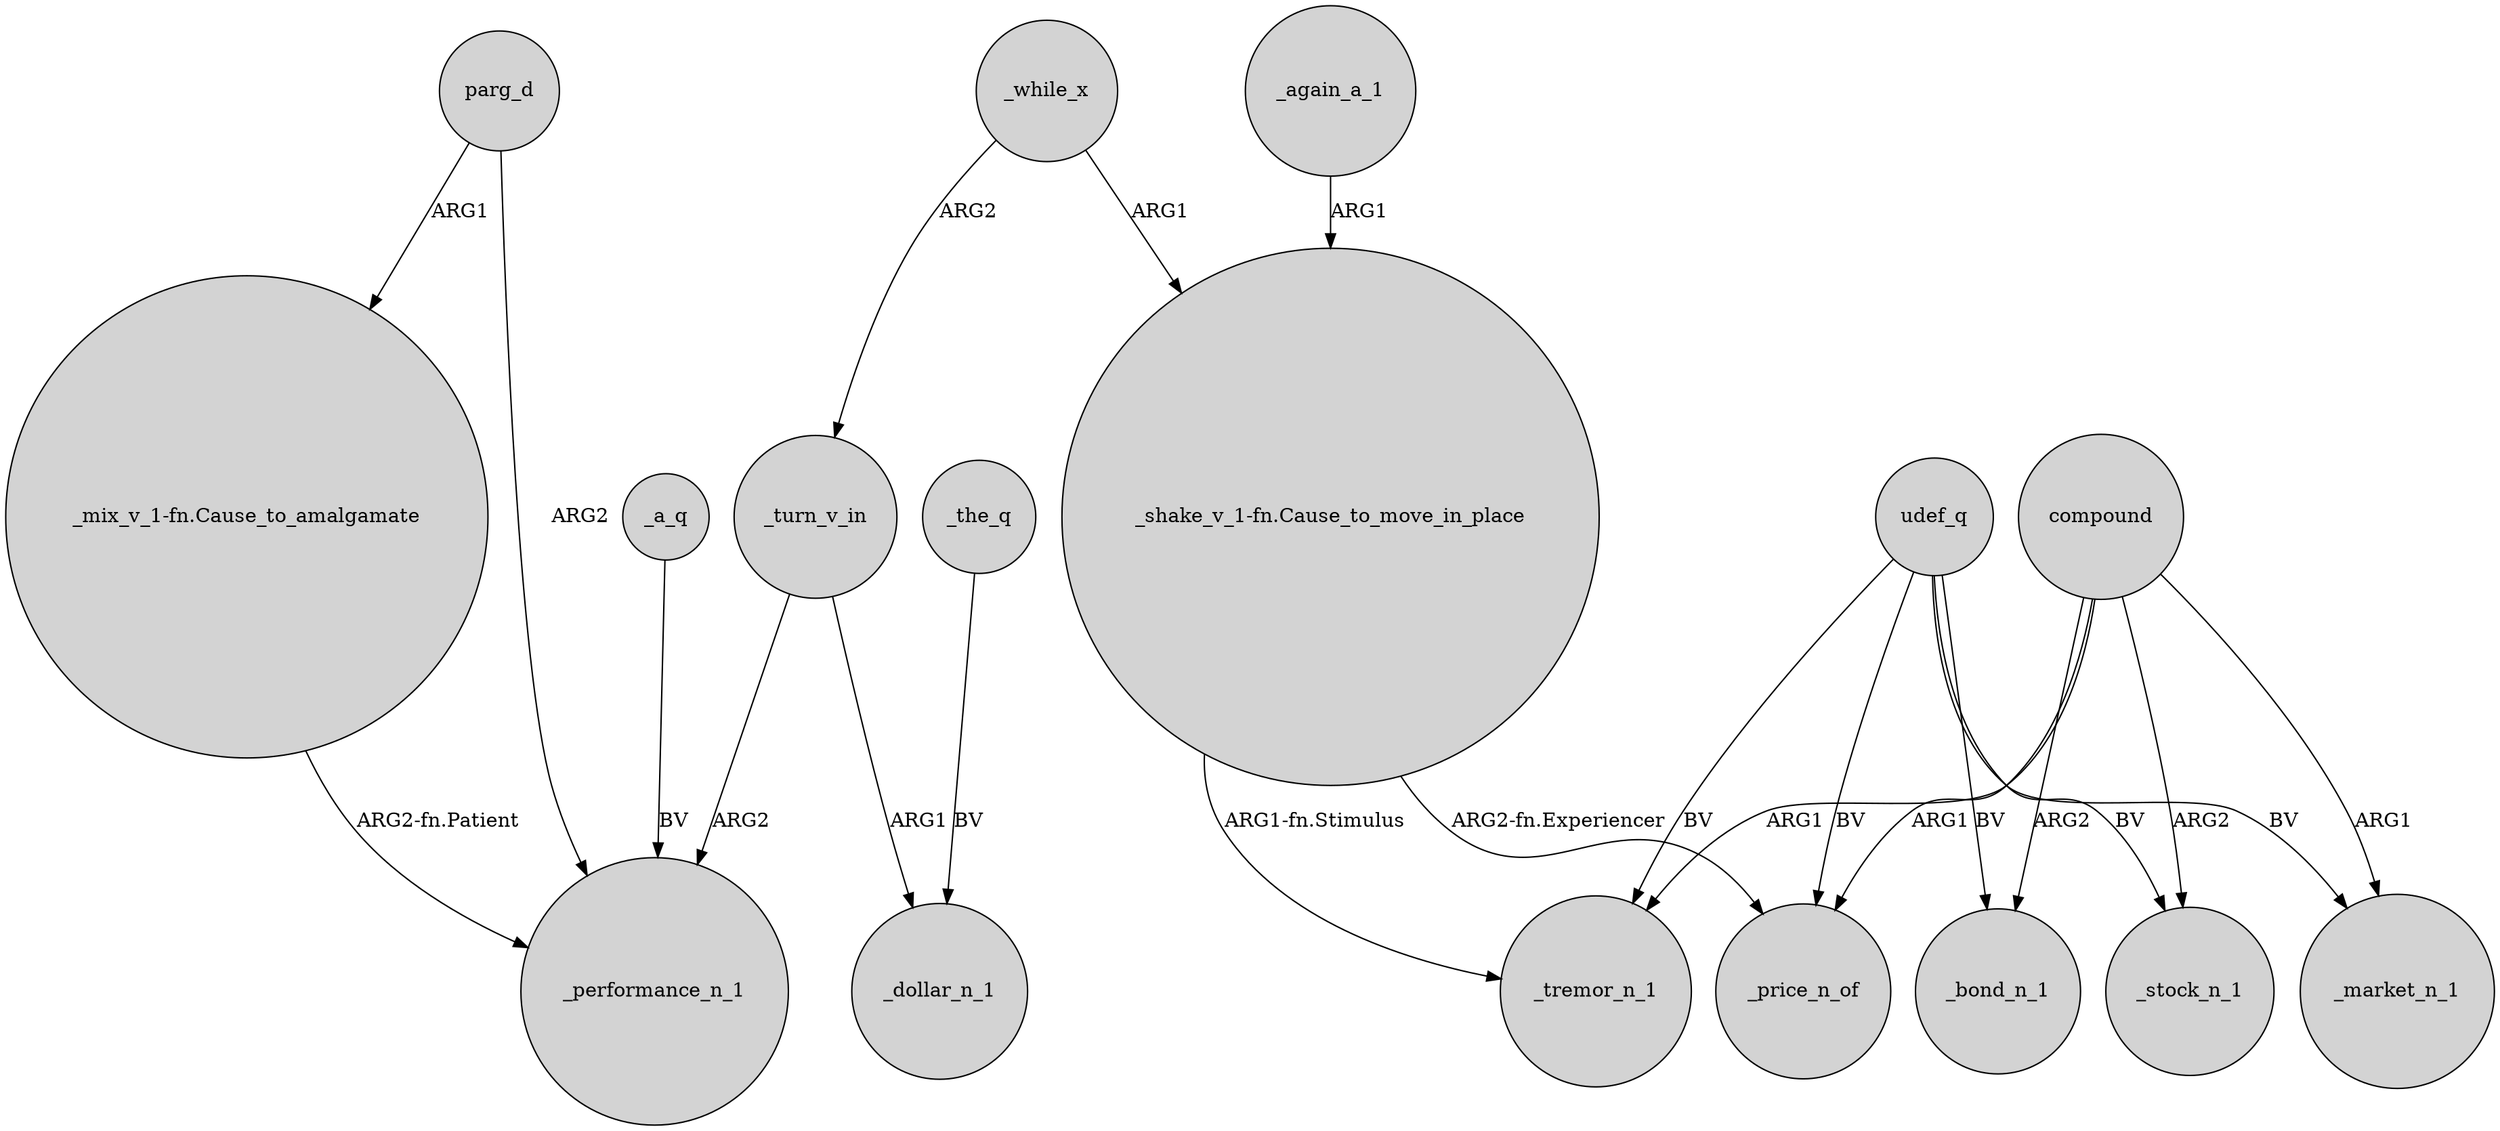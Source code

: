 digraph {
	node [shape=circle style=filled]
	parg_d -> "_mix_v_1-fn.Cause_to_amalgamate" [label=ARG1]
	udef_q -> _price_n_of [label=BV]
	compound -> _tremor_n_1 [label=ARG1]
	_a_q -> _performance_n_1 [label=BV]
	"_shake_v_1-fn.Cause_to_move_in_place" -> _price_n_of [label="ARG2-fn.Experiencer"]
	_the_q -> _dollar_n_1 [label=BV]
	_while_x -> "_shake_v_1-fn.Cause_to_move_in_place" [label=ARG1]
	parg_d -> _performance_n_1 [label=ARG2]
	udef_q -> _market_n_1 [label=BV]
	"_mix_v_1-fn.Cause_to_amalgamate" -> _performance_n_1 [label="ARG2-fn.Patient"]
	_turn_v_in -> _performance_n_1 [label=ARG2]
	"_shake_v_1-fn.Cause_to_move_in_place" -> _tremor_n_1 [label="ARG1-fn.Stimulus"]
	compound -> _stock_n_1 [label=ARG2]
	_turn_v_in -> _dollar_n_1 [label=ARG1]
	udef_q -> _bond_n_1 [label=BV]
	udef_q -> _stock_n_1 [label=BV]
	_again_a_1 -> "_shake_v_1-fn.Cause_to_move_in_place" [label=ARG1]
	udef_q -> _tremor_n_1 [label=BV]
	compound -> _bond_n_1 [label=ARG2]
	compound -> _market_n_1 [label=ARG1]
	compound -> _price_n_of [label=ARG1]
	_while_x -> _turn_v_in [label=ARG2]
}
